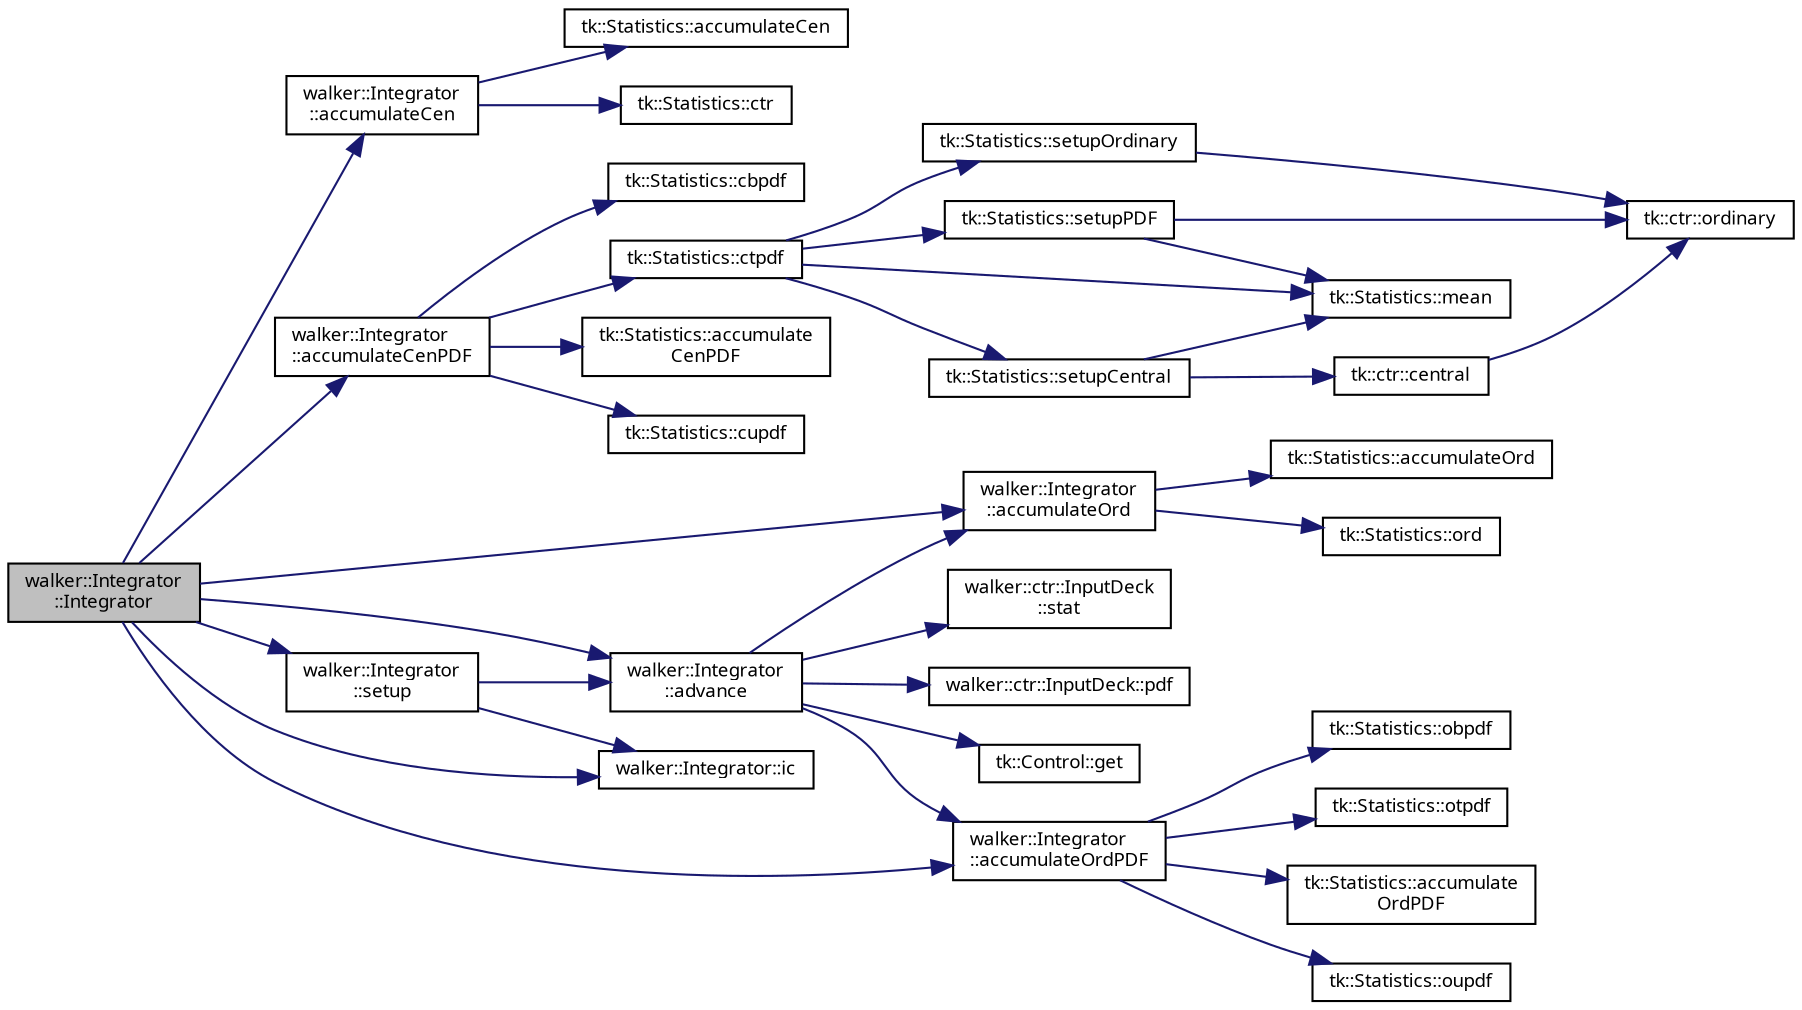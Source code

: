 digraph "walker::Integrator::Integrator"
{
 // INTERACTIVE_SVG=YES
  bgcolor="transparent";
  edge [fontname="sans-serif",fontsize="9",labelfontname="sans-serif",labelfontsize="9"];
  node [fontname="sans-serif",fontsize="9",shape=record];
  rankdir="LR";
  Node1 [label="walker::Integrator\l::Integrator",height=0.2,width=0.4,color="black", fillcolor="grey75", style="filled", fontcolor="black"];
  Node1 -> Node2 [color="midnightblue",fontsize="9",style="solid",fontname="sans-serif"];
  Node2 [label="walker::Integrator\l::accumulateCen",height=0.2,width=0.4,color="black",URL="$classwalker_1_1_integrator.html#a9002cbfefd010ba3acba23201fdf0d37"];
  Node2 -> Node3 [color="midnightblue",fontsize="9",style="solid",fontname="sans-serif"];
  Node3 [label="tk::Statistics::accumulateCen",height=0.2,width=0.4,color="black",URL="$classtk_1_1_statistics.html#ac2fe918cba77b8489089c73c75fcc5ed",tooltip="Accumulate (i.e., only do the sum for) central moments. "];
  Node2 -> Node4 [color="midnightblue",fontsize="9",style="solid",fontname="sans-serif"];
  Node4 [label="tk::Statistics::ctr",height=0.2,width=0.4,color="black",URL="$classtk_1_1_statistics.html#a9a178a3e4ad039de40e69c5b3f4d7210",tooltip="Central moments accessor. "];
  Node1 -> Node5 [color="midnightblue",fontsize="9",style="solid",fontname="sans-serif"];
  Node5 [label="walker::Integrator\l::accumulateCenPDF",height=0.2,width=0.4,color="black",URL="$classwalker_1_1_integrator.html#a73f5ecfa7d922e577ca168a105cf1496"];
  Node5 -> Node6 [color="midnightblue",fontsize="9",style="solid",fontname="sans-serif"];
  Node6 [label="tk::Statistics::accumulate\lCenPDF",height=0.2,width=0.4,color="black",URL="$classtk_1_1_statistics.html#a41802ef7a0db37101af673c54d9a4f76",tooltip="Accumulate (i.e., only do the sum for) central PDFs. "];
  Node5 -> Node7 [color="midnightblue",fontsize="9",style="solid",fontname="sans-serif"];
  Node7 [label="tk::Statistics::cupdf",height=0.2,width=0.4,color="black",URL="$classtk_1_1_statistics.html#ad2fb3e76620febb38e7859c8a5868d13",tooltip="Central univariate PDFs accessor. "];
  Node5 -> Node8 [color="midnightblue",fontsize="9",style="solid",fontname="sans-serif"];
  Node8 [label="tk::Statistics::cbpdf",height=0.2,width=0.4,color="black",URL="$classtk_1_1_statistics.html#a02ee5c66ab499a5b90bfdd09a8b61fd8",tooltip="Central bivariate PDFs accessor. "];
  Node5 -> Node9 [color="midnightblue",fontsize="9",style="solid",fontname="sans-serif"];
  Node9 [label="tk::Statistics::ctpdf",height=0.2,width=0.4,color="black",URL="$classtk_1_1_statistics.html#a7c494ffdd2984c2126be72bd7824cc7c",tooltip="Central trivariate PDFs accessor. "];
  Node9 -> Node10 [color="midnightblue",fontsize="9",style="solid",fontname="sans-serif"];
  Node10 [label="tk::Statistics::mean",height=0.2,width=0.4,color="black",URL="$classtk_1_1_statistics.html#a89efc768e05c525902cade0c2e2540e0",tooltip="Return mean for fluctuation. "];
  Node9 -> Node11 [color="midnightblue",fontsize="9",style="solid",fontname="sans-serif"];
  Node11 [label="tk::Statistics::setupCentral",height=0.2,width=0.4,color="black",URL="$classtk_1_1_statistics.html#ab91f340727e184ca60cb05224a48bdf4",tooltip="Setup central moments. "];
  Node11 -> Node12 [color="midnightblue",fontsize="9",style="solid",fontname="sans-serif"];
  Node12 [label="tk::ctr::central",height=0.2,width=0.4,color="black",URL="$namespacetk_1_1ctr.html#a8880e25bee1cf36951562ef960855662",tooltip="Find out if a vector of Terms contains any central moment terms. "];
  Node12 -> Node13 [color="midnightblue",fontsize="9",style="solid",fontname="sans-serif"];
  Node13 [label="tk::ctr::ordinary",height=0.2,width=0.4,color="black",URL="$namespacetk_1_1ctr.html#aae2d07ed29fba66bd94e602368f54286",tooltip="Find out if a vector of Terms only contains ordinary moment terms. "];
  Node11 -> Node10 [color="midnightblue",fontsize="9",style="solid",fontname="sans-serif"];
  Node9 -> Node14 [color="midnightblue",fontsize="9",style="solid",fontname="sans-serif"];
  Node14 [label="tk::Statistics::setupOrdinary",height=0.2,width=0.4,color="black",URL="$classtk_1_1_statistics.html#adacf33dd444ff134e136655202f6f0ef"];
  Node14 -> Node13 [color="midnightblue",fontsize="9",style="solid",fontname="sans-serif"];
  Node9 -> Node15 [color="midnightblue",fontsize="9",style="solid",fontname="sans-serif"];
  Node15 [label="tk::Statistics::setupPDF",height=0.2,width=0.4,color="black",URL="$classtk_1_1_statistics.html#a88c790e142332da7809a507984187464",tooltip="Setup PDFs. "];
  Node15 -> Node10 [color="midnightblue",fontsize="9",style="solid",fontname="sans-serif"];
  Node15 -> Node13 [color="midnightblue",fontsize="9",style="solid",fontname="sans-serif"];
  Node1 -> Node16 [color="midnightblue",fontsize="9",style="solid",fontname="sans-serif"];
  Node16 [label="walker::Integrator\l::accumulateOrd",height=0.2,width=0.4,color="black",URL="$classwalker_1_1_integrator.html#a9c1a86dc4cde90fb69eb3e310bb50ca8"];
  Node16 -> Node17 [color="midnightblue",fontsize="9",style="solid",fontname="sans-serif"];
  Node17 [label="tk::Statistics::accumulateOrd",height=0.2,width=0.4,color="black",URL="$classtk_1_1_statistics.html#a47e322bb109abb70bdfb05ac24027ff6",tooltip="Accumulate (i.e., only do the sum for) ordinary moments. "];
  Node16 -> Node18 [color="midnightblue",fontsize="9",style="solid",fontname="sans-serif"];
  Node18 [label="tk::Statistics::ord",height=0.2,width=0.4,color="black",URL="$classtk_1_1_statistics.html#a849a1b25a8e21070d4dda2d9ab74c686",tooltip="Ordinary moments accessor. "];
  Node1 -> Node19 [color="midnightblue",fontsize="9",style="solid",fontname="sans-serif"];
  Node19 [label="walker::Integrator\l::accumulateOrdPDF",height=0.2,width=0.4,color="black",URL="$classwalker_1_1_integrator.html#aeddb9129aaa586999ce829468c9655c6"];
  Node19 -> Node20 [color="midnightblue",fontsize="9",style="solid",fontname="sans-serif"];
  Node20 [label="tk::Statistics::accumulate\lOrdPDF",height=0.2,width=0.4,color="black",URL="$classtk_1_1_statistics.html#a3f085448a651b2ffb70ca88a178597c6",tooltip="Accumulate (i.e., only do the sum for) ordinary PDFs. "];
  Node19 -> Node21 [color="midnightblue",fontsize="9",style="solid",fontname="sans-serif"];
  Node21 [label="tk::Statistics::oupdf",height=0.2,width=0.4,color="black",URL="$classtk_1_1_statistics.html#ac868daf3d8773499a787badc54d0f39b",tooltip="Ordinary univariate PDFs accessor. "];
  Node19 -> Node22 [color="midnightblue",fontsize="9",style="solid",fontname="sans-serif"];
  Node22 [label="tk::Statistics::obpdf",height=0.2,width=0.4,color="black",URL="$classtk_1_1_statistics.html#a347f4c256f9238aea16a770025e9f3b0",tooltip="Ordinary bivariate PDFs accessor. "];
  Node19 -> Node23 [color="midnightblue",fontsize="9",style="solid",fontname="sans-serif"];
  Node23 [label="tk::Statistics::otpdf",height=0.2,width=0.4,color="black",URL="$classtk_1_1_statistics.html#a13ebfaadd0891501fb6beab4f66e92b3",tooltip="Ordinary trivariate PDFs accessor. "];
  Node1 -> Node24 [color="midnightblue",fontsize="9",style="solid",fontname="sans-serif"];
  Node24 [label="walker::Integrator\l::advance",height=0.2,width=0.4,color="black",URL="$classwalker_1_1_integrator.html#aa0ab4c6bb60f0f9844d41ceef0539c2d",tooltip="Advance all particles owned by this integrator. "];
  Node24 -> Node25 [color="midnightblue",fontsize="9",style="solid",fontname="sans-serif"];
  Node25 [label="walker::ctr::InputDeck\l::stat",height=0.2,width=0.4,color="black",URL="$classwalker_1_1ctr_1_1_input_deck.html#aa84c485b1b3bc5d7a4350710f40a56f3"];
  Node24 -> Node16 [color="midnightblue",fontsize="9",style="solid",fontname="sans-serif"];
  Node24 -> Node26 [color="midnightblue",fontsize="9",style="solid",fontname="sans-serif"];
  Node26 [label="walker::ctr::InputDeck::pdf",height=0.2,width=0.4,color="black",URL="$classwalker_1_1ctr_1_1_input_deck.html#a77c1d3ee53ffa08adb852f2817ad906e"];
  Node24 -> Node27 [color="midnightblue",fontsize="9",style="solid",fontname="sans-serif"];
  Node27 [label="tk::Control::get",height=0.2,width=0.4,color="black",URL="$classtk_1_1_control.html#a85c14acef1b9de96946fcf2ab7c08721",tooltip="Const-ref accessor to single element at 1st level. "];
  Node24 -> Node19 [color="midnightblue",fontsize="9",style="solid",fontname="sans-serif"];
  Node1 -> Node28 [color="midnightblue",fontsize="9",style="solid",fontname="sans-serif"];
  Node28 [label="walker::Integrator::ic",height=0.2,width=0.4,color="black",URL="$classwalker_1_1_integrator.html#af1189df529a5dab9cd130847f84b1acc",tooltip="Set initial conditions. "];
  Node1 -> Node29 [color="midnightblue",fontsize="9",style="solid",fontname="sans-serif"];
  Node29 [label="walker::Integrator\l::setup",height=0.2,width=0.4,color="black",URL="$classwalker_1_1_integrator.html#afbe2f1dd721922195c065a217a9fb834",tooltip="Perform setup: set initial conditions and advance a time step. "];
  Node29 -> Node28 [color="midnightblue",fontsize="9",style="solid",fontname="sans-serif"];
  Node29 -> Node24 [color="midnightblue",fontsize="9",style="solid",fontname="sans-serif"];
}

